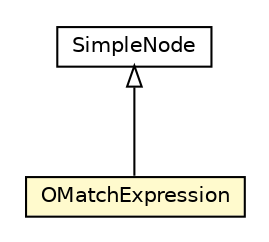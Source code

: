 #!/usr/local/bin/dot
#
# Class diagram 
# Generated by UMLGraph version R5_6-24-gf6e263 (http://www.umlgraph.org/)
#

digraph G {
	edge [fontname="Helvetica",fontsize=10,labelfontname="Helvetica",labelfontsize=10];
	node [fontname="Helvetica",fontsize=10,shape=plaintext];
	nodesep=0.25;
	ranksep=0.5;
	// com.orientechnologies.orient.core.sql.parser.SimpleNode
	c4684826 [label=<<table title="com.orientechnologies.orient.core.sql.parser.SimpleNode" border="0" cellborder="1" cellspacing="0" cellpadding="2" port="p" href="./SimpleNode.html">
		<tr><td><table border="0" cellspacing="0" cellpadding="1">
<tr><td align="center" balign="center"> SimpleNode </td></tr>
		</table></td></tr>
		</table>>, URL="./SimpleNode.html", fontname="Helvetica", fontcolor="black", fontsize=10.0];
	// com.orientechnologies.orient.core.sql.parser.OMatchExpression
	c4684878 [label=<<table title="com.orientechnologies.orient.core.sql.parser.OMatchExpression" border="0" cellborder="1" cellspacing="0" cellpadding="2" port="p" bgcolor="lemonChiffon" href="./OMatchExpression.html">
		<tr><td><table border="0" cellspacing="0" cellpadding="1">
<tr><td align="center" balign="center"> OMatchExpression </td></tr>
		</table></td></tr>
		</table>>, URL="./OMatchExpression.html", fontname="Helvetica", fontcolor="black", fontsize=10.0];
	//com.orientechnologies.orient.core.sql.parser.OMatchExpression extends com.orientechnologies.orient.core.sql.parser.SimpleNode
	c4684826:p -> c4684878:p [dir=back,arrowtail=empty];
}

